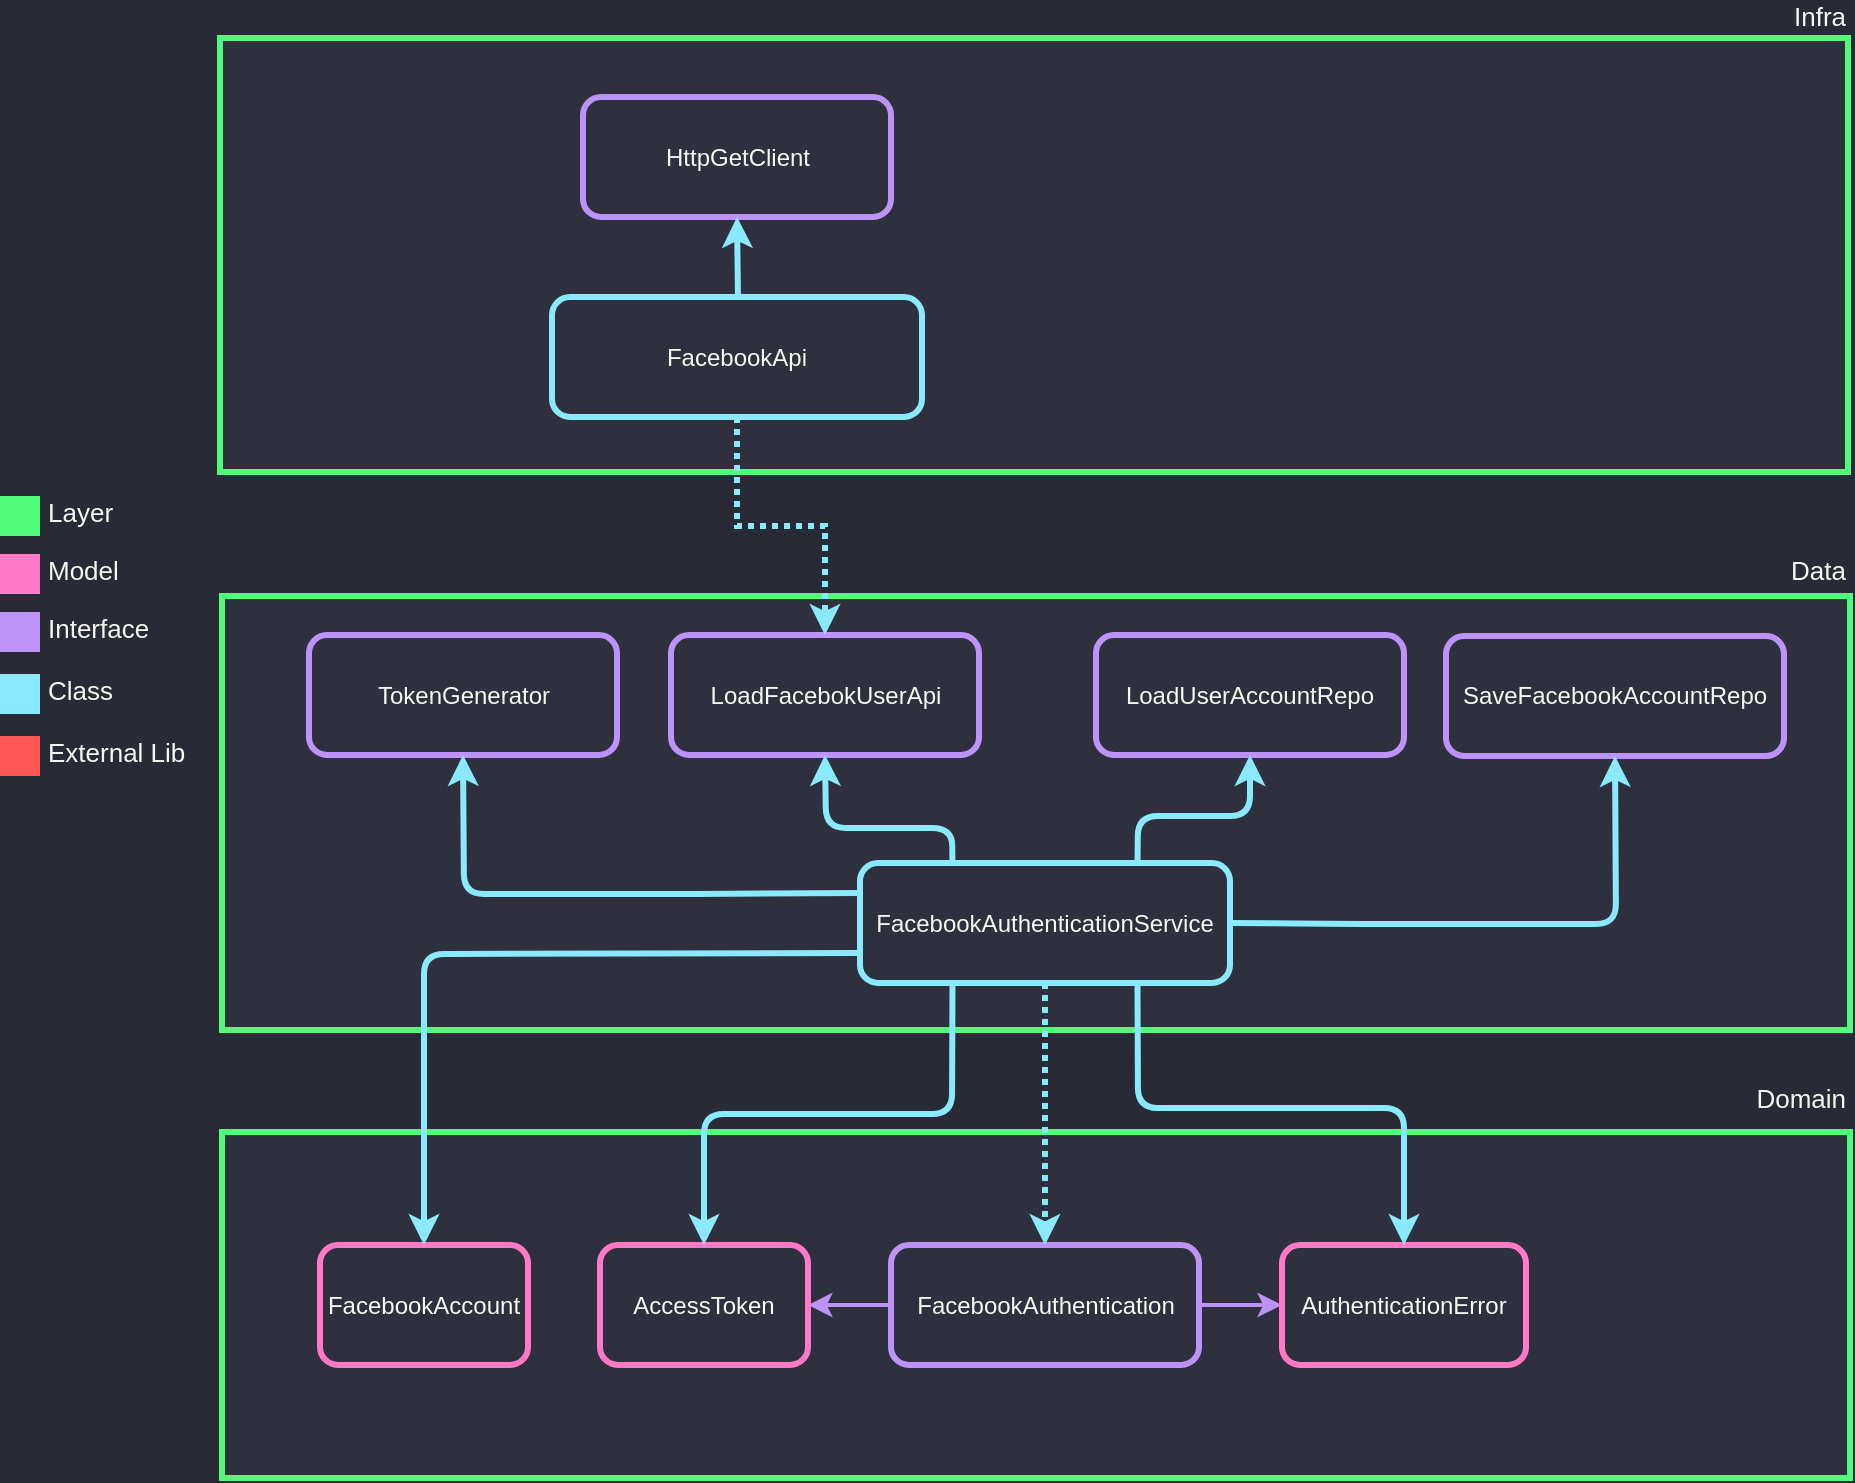 <mxfile version="12.2.4" pages="1"><diagram id="xk0LYboaFIT9QmwzVqD-" name="Page-1"><mxGraphModel dx="1794" dy="929" grid="0" gridSize="10" guides="1" tooltips="1" connect="1" arrows="1" fold="1" page="0" pageScale="1" pageWidth="827" pageHeight="1169" background="#282A36" math="0" shadow="0"><root><mxCell id="0"/><mxCell id="1" parent="0"/><mxCell id="17" value="" style="rounded=0;whiteSpace=wrap;html=1;strokeColor=#50FA7B;strokeWidth=3;fillColor=#2E303D;fontColor=#F8F8F2;" parent="1" vertex="1"><mxGeometry x="-384" y="281" width="814" height="173" as="geometry"/></mxCell><mxCell id="18" style="edgeStyle=orthogonalEdgeStyle;rounded=0;orthogonalLoop=1;jettySize=auto;html=1;exitX=0;exitY=0.5;exitDx=0;exitDy=0;entryX=1;entryY=0.5;entryDx=0;entryDy=0;fontSize=13;fontColor=#F8F8F2;strokeWidth=2;strokeColor=#BD93F9;" parent="1" source="20" target="22" edge="1"><mxGeometry relative="1" as="geometry"/></mxCell><mxCell id="19" style="edgeStyle=orthogonalEdgeStyle;rounded=0;orthogonalLoop=1;jettySize=auto;html=1;exitX=1;exitY=0.5;exitDx=0;exitDy=0;entryX=0;entryY=0.5;entryDx=0;entryDy=0;strokeColor=#BD93F9;strokeWidth=2;fontSize=13;fontColor=#F8F8F2;" parent="1" source="20" target="23" edge="1"><mxGeometry relative="1" as="geometry"/></mxCell><mxCell id="20" value="FacebookAuthentication" style="rounded=1;whiteSpace=wrap;html=1;strokeColor=#BD93F9;fillColor=#2E303D;strokeWidth=3;fontColor=#F8F8F2;" parent="1" vertex="1"><mxGeometry x="-49.5" y="337.5" width="154" height="60" as="geometry"/></mxCell><mxCell id="21" value="Domain" style="text;html=1;resizable=0;points=[];autosize=1;align=right;verticalAlign=bottom;spacingTop=-4;fontColor=#F8F8F2;fontSize=13;" parent="1" vertex="1"><mxGeometry x="378" y="260.5" width="51" height="14" as="geometry"/></mxCell><mxCell id="22" value="AccessToken" style="rounded=1;whiteSpace=wrap;html=1;strokeColor=#FF79C6;fillColor=#2E303D;strokeWidth=3;fontColor=#F8F8F2;" parent="1" vertex="1"><mxGeometry x="-195" y="337.5" width="104" height="60" as="geometry"/></mxCell><mxCell id="23" value="AuthenticationError" style="rounded=1;whiteSpace=wrap;html=1;strokeColor=#FF79C6;fillColor=#2E303D;strokeWidth=3;fontColor=#F8F8F2;" parent="1" vertex="1"><mxGeometry x="146" y="337.5" width="122" height="60" as="geometry"/></mxCell><mxCell id="42" value="UserAccount" style="rounded=1;whiteSpace=wrap;html=1;strokeColor=#FF79C6;fillColor=#2E303D;strokeWidth=3;fontColor=#F8F8F2;" parent="1" vertex="1"><mxGeometry x="-340.5" y="337.5" width="104" height="60" as="geometry"/></mxCell><mxCell id="69" value="" style="rounded=0;whiteSpace=wrap;html=1;strokeColor=none;strokeWidth=3;fillColor=#FF79C6;fontSize=13;fontColor=#F8F8F2;align=right;" parent="1" vertex="1"><mxGeometry x="-495" y="-8" width="20" height="20" as="geometry"/></mxCell><mxCell id="70" value="Model" style="text;html=1;resizable=0;points=[];autosize=1;align=left;verticalAlign=middle;spacingTop=-4;fontSize=13;fontColor=#F8F8F2;" parent="1" vertex="1"><mxGeometry x="-473" y="-6" width="45" height="16" as="geometry"/></mxCell><mxCell id="71" value="" style="rounded=0;whiteSpace=wrap;html=1;strokeColor=none;strokeWidth=3;fillColor=#BD93F9;fontSize=13;fontColor=#F8F8F2;align=right;" parent="1" vertex="1"><mxGeometry x="-495" y="21" width="20" height="20" as="geometry"/></mxCell><mxCell id="72" value="Interface" style="text;html=1;resizable=0;points=[];autosize=1;align=left;verticalAlign=middle;spacingTop=-4;fontSize=13;fontColor=#F8F8F2;" parent="1" vertex="1"><mxGeometry x="-473" y="23" width="61" height="16" as="geometry"/></mxCell><mxCell id="73" value="" style="rounded=0;whiteSpace=wrap;html=1;strokeColor=none;strokeWidth=3;fillColor=#8BE9FD;fontSize=13;fontColor=#F8F8F2;align=right;" parent="1" vertex="1"><mxGeometry x="-495" y="52" width="20" height="20" as="geometry"/></mxCell><mxCell id="74" value="Class" style="text;html=1;resizable=0;points=[];autosize=1;align=left;verticalAlign=middle;spacingTop=-4;fontSize=13;fontColor=#F8F8F2;" parent="1" vertex="1"><mxGeometry x="-473" y="54" width="43" height="16" as="geometry"/></mxCell><mxCell id="75" value="" style="rounded=0;whiteSpace=wrap;html=1;strokeColor=none;strokeWidth=3;fillColor=#50FA7B;fontSize=13;fontColor=#F8F8F2;align=right;" parent="1" vertex="1"><mxGeometry x="-495" y="-37" width="20" height="20" as="geometry"/></mxCell><mxCell id="76" value="Layer" style="text;html=1;resizable=0;points=[];autosize=1;align=left;verticalAlign=middle;spacingTop=-4;fontSize=13;fontColor=#F8F8F2;" parent="1" vertex="1"><mxGeometry x="-473" y="-35" width="43" height="16" as="geometry"/></mxCell><mxCell id="77" value="" style="rounded=0;whiteSpace=wrap;html=1;strokeColor=#50FA7B;strokeWidth=3;fillColor=#2E303D;fontColor=#F8F8F2;" parent="1" vertex="1"><mxGeometry x="-384" y="281" width="814" height="173" as="geometry"/></mxCell><mxCell id="78" style="edgeStyle=orthogonalEdgeStyle;rounded=0;orthogonalLoop=1;jettySize=auto;html=1;exitX=0;exitY=0.5;exitDx=0;exitDy=0;entryX=1;entryY=0.5;entryDx=0;entryDy=0;fontSize=13;fontColor=#F8F8F2;strokeWidth=2;strokeColor=#BD93F9;" parent="1" source="80" target="82" edge="1"><mxGeometry relative="1" as="geometry"/></mxCell><mxCell id="79" style="edgeStyle=orthogonalEdgeStyle;rounded=0;orthogonalLoop=1;jettySize=auto;html=1;exitX=1;exitY=0.5;exitDx=0;exitDy=0;entryX=0;entryY=0.5;entryDx=0;entryDy=0;strokeColor=#BD93F9;strokeWidth=2;fontSize=13;fontColor=#F8F8F2;" parent="1" source="80" target="83" edge="1"><mxGeometry relative="1" as="geometry"/></mxCell><mxCell id="80" value="FacebookAuthentication" style="rounded=1;whiteSpace=wrap;html=1;strokeColor=#BD93F9;fillColor=#2E303D;strokeWidth=3;fontColor=#F8F8F2;" parent="1" vertex="1"><mxGeometry x="-49.5" y="337.5" width="154" height="60" as="geometry"/></mxCell><mxCell id="82" value="AccessToken" style="rounded=1;whiteSpace=wrap;html=1;strokeColor=#FF79C6;fillColor=#2E303D;strokeWidth=3;fontColor=#F8F8F2;" parent="1" vertex="1"><mxGeometry x="-195" y="337.5" width="104" height="60" as="geometry"/></mxCell><mxCell id="83" value="AuthenticationError" style="rounded=1;whiteSpace=wrap;html=1;strokeColor=#FF79C6;fillColor=#2E303D;strokeWidth=3;fontColor=#F8F8F2;" parent="1" vertex="1"><mxGeometry x="146" y="337.5" width="122" height="60" as="geometry"/></mxCell><mxCell id="113" value="" style="rounded=0;whiteSpace=wrap;html=1;strokeColor=none;strokeWidth=3;fillColor=#FF5555;fontSize=13;fontColor=#F8F8F2;align=right;" parent="1" vertex="1"><mxGeometry x="-495" y="83" width="20" height="20" as="geometry"/></mxCell><mxCell id="114" value="External Lib" style="text;html=1;resizable=0;points=[];autosize=1;align=left;verticalAlign=middle;spacingTop=-4;fontSize=13;fontColor=#F8F8F2;" parent="1" vertex="1"><mxGeometry x="-473" y="85" width="79" height="16" as="geometry"/></mxCell><mxCell id="115" value="FacebookAccount" style="rounded=1;whiteSpace=wrap;html=1;strokeColor=#FF79C6;fillColor=#2E303D;strokeWidth=3;fontColor=#F8F8F2;" parent="1" vertex="1"><mxGeometry x="-335" y="337.5" width="104" height="60" as="geometry"/></mxCell><mxCell id="116" value="" style="rounded=0;whiteSpace=wrap;html=1;strokeColor=#50FA7B;strokeWidth=3;fillColor=#2E303D;fontColor=#F8F8F2;" parent="1" vertex="1"><mxGeometry x="-384" y="13" width="814" height="217" as="geometry"/></mxCell><mxCell id="120" value="Data" style="text;html=1;resizable=0;points=[];autosize=1;align=right;verticalAlign=bottom;spacingTop=-4;fontColor=#F8F8F2;fontSize=13;" parent="1" vertex="1"><mxGeometry x="392" y="-5.5" width="37" height="16" as="geometry"/></mxCell><mxCell id="132" style="edgeStyle=orthogonalEdgeStyle;rounded=0;orthogonalLoop=1;jettySize=auto;html=1;exitX=0.5;exitY=1;exitDx=0;exitDy=0;entryX=0.5;entryY=0;entryDx=0;entryDy=0;dashed=1;strokeWidth=3;strokeColor=#8BE9FD;dashPattern=1 1;" parent="1" source="127" target="80" edge="1"><mxGeometry relative="1" as="geometry"/></mxCell><mxCell id="127" value="FacebookAuthenticationService" style="rounded=1;whiteSpace=wrap;html=1;strokeColor=#8BE9FD;fillColor=#2E303D;strokeWidth=3;fontColor=#F8F8F2;" parent="1" vertex="1"><mxGeometry x="-65" y="146.5" width="185" height="60" as="geometry"/></mxCell><mxCell id="133" value="TokenGenerator" style="rounded=1;whiteSpace=wrap;html=1;strokeColor=#BD93F9;fillColor=#2E303D;strokeWidth=3;fontColor=#F8F8F2;" parent="1" vertex="1"><mxGeometry x="-340.5" y="32.5" width="154" height="60" as="geometry"/></mxCell><mxCell id="134" value="LoadFacebokUserApi" style="rounded=1;whiteSpace=wrap;html=1;strokeColor=#BD93F9;fillColor=#2E303D;strokeWidth=3;fontColor=#F8F8F2;" parent="1" vertex="1"><mxGeometry x="-159.5" y="32.5" width="154" height="60" as="geometry"/></mxCell><mxCell id="135" value="LoadUserAccountRepo" style="rounded=1;whiteSpace=wrap;html=1;strokeColor=#BD93F9;fillColor=#2E303D;strokeWidth=3;fontColor=#F8F8F2;" parent="1" vertex="1"><mxGeometry x="53" y="32.5" width="154" height="60" as="geometry"/></mxCell><mxCell id="136" value="SaveFacebookAccountRepo" style="rounded=1;whiteSpace=wrap;html=1;strokeColor=#BD93F9;fillColor=#2E303D;strokeWidth=3;fontColor=#F8F8F2;" parent="1" vertex="1"><mxGeometry x="228" y="33" width="169" height="60" as="geometry"/></mxCell><mxCell id="137" value="" style="endArrow=classic;html=1;strokeColor=#8BE9FD;strokeWidth=3;exitX=0.75;exitY=1;exitDx=0;exitDy=0;entryX=0.5;entryY=0;entryDx=0;entryDy=0;" parent="1" source="127" target="83" edge="1"><mxGeometry width="50" height="50" relative="1" as="geometry"><mxPoint x="208" y="252" as="sourcePoint"/><mxPoint x="258" y="202" as="targetPoint"/><Array as="points"><mxPoint x="74" y="269"/><mxPoint x="207" y="269"/></Array></mxGeometry></mxCell><mxCell id="138" value="" style="endArrow=classic;html=1;strokeColor=#8BE9FD;strokeWidth=3;exitX=0.25;exitY=1;exitDx=0;exitDy=0;entryX=0.5;entryY=0;entryDx=0;entryDy=0;" parent="1" source="127" target="82" edge="1"><mxGeometry width="50" height="50" relative="1" as="geometry"><mxPoint x="-80.25" y="209" as="sourcePoint"/><mxPoint x="53" y="340" as="targetPoint"/><Array as="points"><mxPoint x="-19" y="272"/><mxPoint x="-143" y="272"/></Array></mxGeometry></mxCell><mxCell id="139" value="" style="endArrow=classic;html=1;strokeColor=#8BE9FD;strokeWidth=3;exitX=0;exitY=0.75;exitDx=0;exitDy=0;entryX=0.5;entryY=0;entryDx=0;entryDy=0;" parent="1" source="127" target="115" edge="1"><mxGeometry width="50" height="50" relative="1" as="geometry"><mxPoint x="-164.25" y="176.5" as="sourcePoint"/><mxPoint x="-288.5" y="307.5" as="targetPoint"/><Array as="points"><mxPoint x="-283" y="192"/></Array></mxGeometry></mxCell><mxCell id="140" value="" style="endArrow=classic;html=1;strokeColor=#8BE9FD;strokeWidth=3;exitX=0;exitY=0.25;exitDx=0;exitDy=0;entryX=0.5;entryY=1;entryDx=0;entryDy=0;" parent="1" source="127" target="133" edge="1"><mxGeometry width="50" height="50" relative="1" as="geometry"><mxPoint x="-517.25" y="122.5" as="sourcePoint"/><mxPoint x="-384" y="253.5" as="targetPoint"/><Array as="points"><mxPoint x="-157" y="162"/><mxPoint x="-263" y="162"/></Array></mxGeometry></mxCell><mxCell id="141" value="" style="endArrow=classic;html=1;strokeColor=#8BE9FD;strokeWidth=3;exitX=0.25;exitY=0;exitDx=0;exitDy=0;entryX=0.5;entryY=1;entryDx=0;entryDy=0;" parent="1" source="127" target="134" edge="1"><mxGeometry width="50" height="50" relative="1" as="geometry"><mxPoint x="-55" y="171.5" as="sourcePoint"/><mxPoint x="-253.5" y="122.5" as="targetPoint"/><Array as="points"><mxPoint x="-19" y="129"/><mxPoint x="-82" y="129"/></Array></mxGeometry></mxCell><mxCell id="142" value="" style="endArrow=classic;html=1;strokeColor=#8BE9FD;strokeWidth=3;exitX=0.75;exitY=0;exitDx=0;exitDy=0;entryX=0.5;entryY=1;entryDx=0;entryDy=0;" parent="1" source="127" target="135" edge="1"><mxGeometry width="50" height="50" relative="1" as="geometry"><mxPoint x="249.25" y="173.5" as="sourcePoint"/><mxPoint x="185.5" y="119.5" as="targetPoint"/><Array as="points"><mxPoint x="74" y="123"/><mxPoint x="130" y="123"/></Array></mxGeometry></mxCell><mxCell id="144" value="" style="endArrow=classic;html=1;strokeColor=#8BE9FD;strokeWidth=3;exitX=1;exitY=0.5;exitDx=0;exitDy=0;entryX=0.5;entryY=1;entryDx=0;entryDy=0;" parent="1" source="127" target="136" edge="1"><mxGeometry width="50" height="50" relative="1" as="geometry"><mxPoint x="83.75" y="156.5" as="sourcePoint"/><mxPoint x="140" y="102.5" as="targetPoint"/><Array as="points"><mxPoint x="178" y="177"/><mxPoint x="313" y="177"/></Array></mxGeometry></mxCell><mxCell id="145" value="" style="rounded=0;whiteSpace=wrap;html=1;strokeColor=#50FA7B;strokeWidth=3;fillColor=#2E303D;fontColor=#F8F8F2;" parent="1" vertex="1"><mxGeometry x="-385" y="-266" width="814" height="217" as="geometry"/></mxCell><mxCell id="146" value="Infra" style="text;html=1;resizable=0;points=[];autosize=1;align=right;verticalAlign=bottom;spacingTop=-4;fontColor=#F8F8F2;fontSize=13;" parent="1" vertex="1"><mxGeometry x="393" y="-282" width="36" height="16" as="geometry"/></mxCell><mxCell id="148" value="HttpGetClient" style="rounded=1;whiteSpace=wrap;html=1;strokeColor=#BD93F9;fillColor=#2E303D;strokeWidth=3;fontColor=#F8F8F2;" parent="1" vertex="1"><mxGeometry x="-203.5" y="-236.5" width="154" height="60" as="geometry"/></mxCell><mxCell id="149" value="FacebookApi" style="rounded=1;whiteSpace=wrap;html=1;strokeColor=#8BE9FD;fillColor=#2E303D;strokeWidth=3;fontColor=#F8F8F2;" parent="1" vertex="1"><mxGeometry x="-219" y="-136.5" width="185" height="60" as="geometry"/></mxCell><mxCell id="150" value="" style="endArrow=classic;html=1;strokeColor=#8BE9FD;strokeWidth=3;entryX=0.5;entryY=1;entryDx=0;entryDy=0;" parent="1" target="148" edge="1"><mxGeometry width="50" height="50" relative="1" as="geometry"><mxPoint x="-126" y="-136" as="sourcePoint"/><mxPoint x="-120.5" y="-157.5" as="targetPoint"/><Array as="points"/></mxGeometry></mxCell><mxCell id="152" style="edgeStyle=orthogonalEdgeStyle;rounded=0;orthogonalLoop=1;jettySize=auto;html=1;entryX=0.5;entryY=0;entryDx=0;entryDy=0;dashed=1;strokeWidth=3;strokeColor=#8BE9FD;dashPattern=1 1;exitX=0.5;exitY=1;exitDx=0;exitDy=0;" parent="1" source="149" target="134" edge="1"><mxGeometry relative="1" as="geometry"><mxPoint x="-126" y="-38" as="sourcePoint"/><mxPoint x="-126.5" y="52" as="targetPoint"/></mxGeometry></mxCell></root></mxGraphModel></diagram></mxfile>
